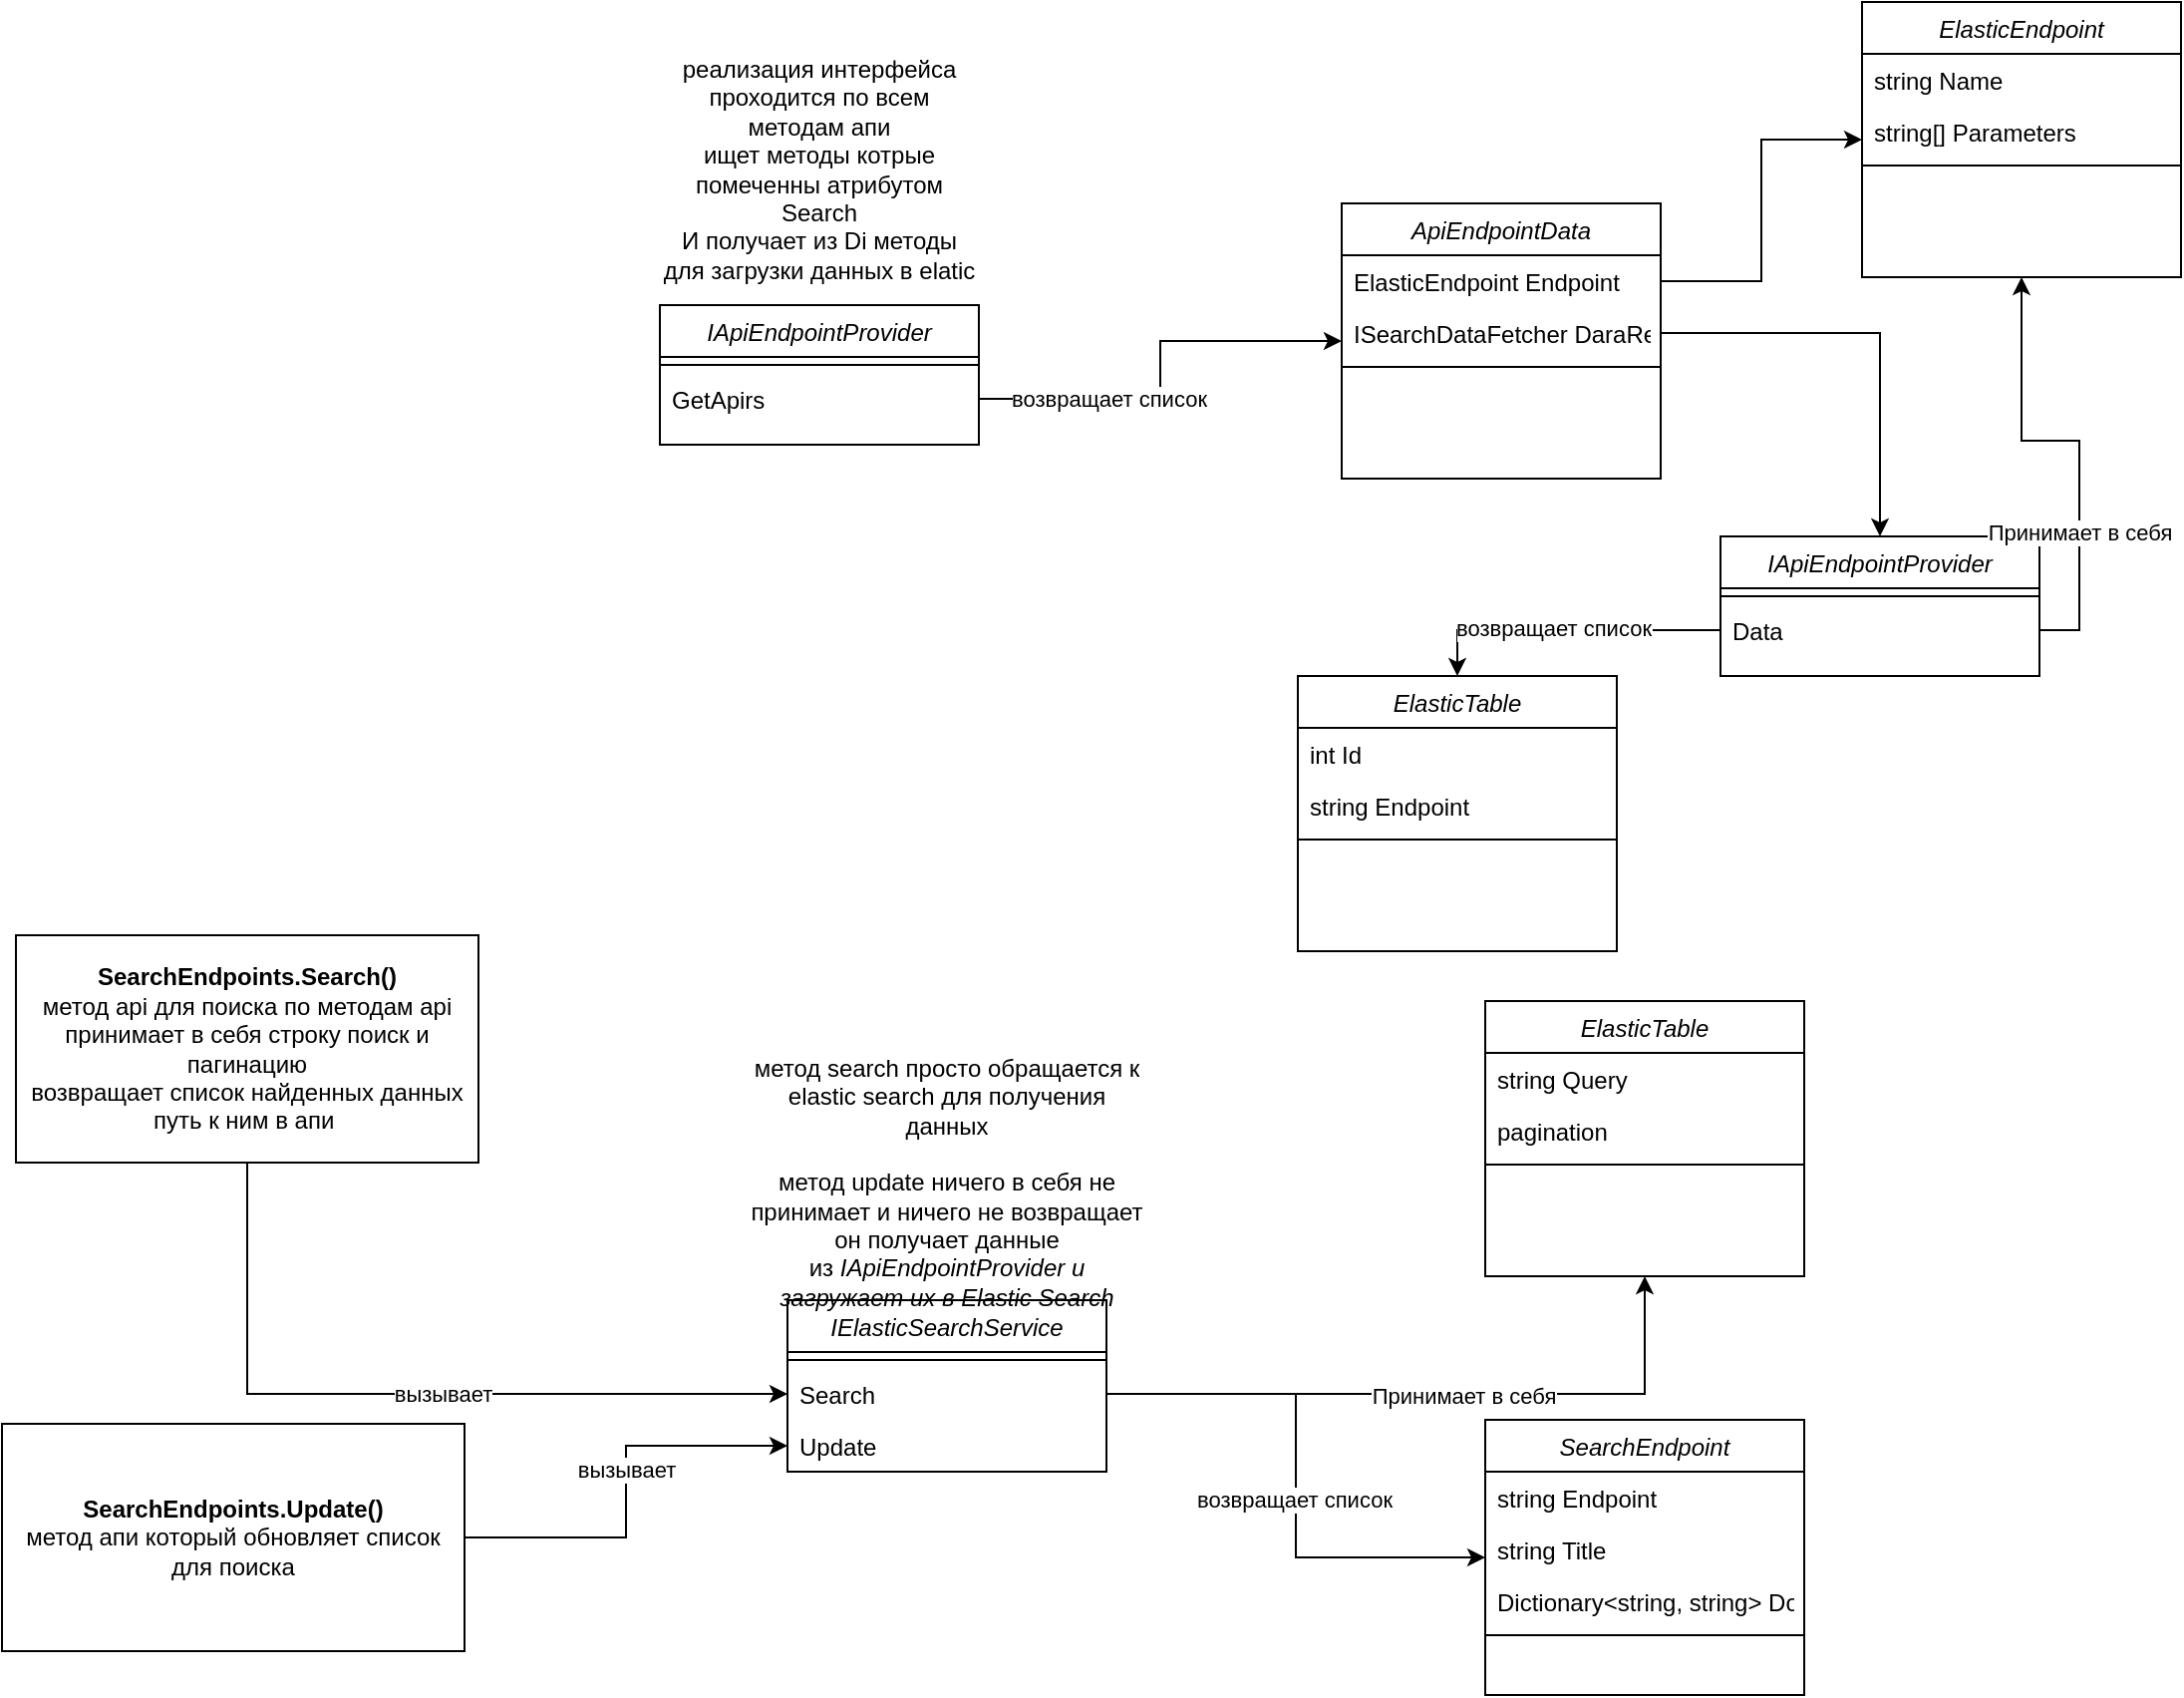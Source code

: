 <mxfile version="25.0.1">
  <diagram id="C5RBs43oDa-KdzZeNtuy" name="Page-1">
    <mxGraphModel dx="1772" dy="566" grid="0" gridSize="10" guides="1" tooltips="1" connect="1" arrows="1" fold="1" page="1" pageScale="1" pageWidth="827" pageHeight="1169" math="0" shadow="0">
      <root>
        <mxCell id="WIyWlLk6GJQsqaUBKTNV-0" />
        <mxCell id="WIyWlLk6GJQsqaUBKTNV-1" parent="WIyWlLk6GJQsqaUBKTNV-0" />
        <mxCell id="vAYTKrkjBmYyZUhOzSc0-0" value="IApiEndpointProvider" style="swimlane;fontStyle=2;align=center;verticalAlign=top;childLayout=stackLayout;horizontal=1;startSize=26;horizontalStack=0;resizeParent=1;resizeLast=0;collapsible=1;marginBottom=0;rounded=0;shadow=0;strokeWidth=1;" parent="WIyWlLk6GJQsqaUBKTNV-1" vertex="1">
          <mxGeometry x="32" y="191" width="160" height="70" as="geometry">
            <mxRectangle x="230" y="140" width="160" height="26" as="alternateBounds" />
          </mxGeometry>
        </mxCell>
        <mxCell id="vAYTKrkjBmYyZUhOzSc0-4" value="" style="line;html=1;strokeWidth=1;align=left;verticalAlign=middle;spacingTop=-1;spacingLeft=3;spacingRight=3;rotatable=0;labelPosition=right;points=[];portConstraint=eastwest;" parent="vAYTKrkjBmYyZUhOzSc0-0" vertex="1">
          <mxGeometry y="26" width="160" height="8" as="geometry" />
        </mxCell>
        <mxCell id="vAYTKrkjBmYyZUhOzSc0-5" value="GetApirs" style="text;align=left;verticalAlign=top;spacingLeft=4;spacingRight=4;overflow=hidden;rotatable=0;points=[[0,0.5],[1,0.5]];portConstraint=eastwest;" parent="vAYTKrkjBmYyZUhOzSc0-0" vertex="1">
          <mxGeometry y="34" width="160" height="26" as="geometry" />
        </mxCell>
        <mxCell id="vAYTKrkjBmYyZUhOzSc0-6" value="ApiEndpointData" style="swimlane;fontStyle=2;align=center;verticalAlign=top;childLayout=stackLayout;horizontal=1;startSize=26;horizontalStack=0;resizeParent=1;resizeLast=0;collapsible=1;marginBottom=0;rounded=0;shadow=0;strokeWidth=1;" parent="WIyWlLk6GJQsqaUBKTNV-1" vertex="1">
          <mxGeometry x="374" y="140" width="160" height="138" as="geometry">
            <mxRectangle x="230" y="140" width="160" height="26" as="alternateBounds" />
          </mxGeometry>
        </mxCell>
        <mxCell id="vAYTKrkjBmYyZUhOzSc0-7" value="ElasticEndpoint Endpoint" style="text;align=left;verticalAlign=top;spacingLeft=4;spacingRight=4;overflow=hidden;rotatable=0;points=[[0,0.5],[1,0.5]];portConstraint=eastwest;" parent="vAYTKrkjBmYyZUhOzSc0-6" vertex="1">
          <mxGeometry y="26" width="160" height="26" as="geometry" />
        </mxCell>
        <mxCell id="vAYTKrkjBmYyZUhOzSc0-8" value="ISearchDataFetcher DaraReader" style="text;align=left;verticalAlign=top;spacingLeft=4;spacingRight=4;overflow=hidden;rotatable=0;points=[[0,0.5],[1,0.5]];portConstraint=eastwest;rounded=0;shadow=0;html=0;" parent="vAYTKrkjBmYyZUhOzSc0-6" vertex="1">
          <mxGeometry y="52" width="160" height="26" as="geometry" />
        </mxCell>
        <mxCell id="vAYTKrkjBmYyZUhOzSc0-10" value="" style="line;html=1;strokeWidth=1;align=left;verticalAlign=middle;spacingTop=-1;spacingLeft=3;spacingRight=3;rotatable=0;labelPosition=right;points=[];portConstraint=eastwest;" parent="vAYTKrkjBmYyZUhOzSc0-6" vertex="1">
          <mxGeometry y="78" width="160" height="8" as="geometry" />
        </mxCell>
        <mxCell id="vAYTKrkjBmYyZUhOzSc0-12" style="rounded=0;orthogonalLoop=1;jettySize=auto;html=1;edgeStyle=orthogonalEdgeStyle;" parent="WIyWlLk6GJQsqaUBKTNV-1" source="vAYTKrkjBmYyZUhOzSc0-5" target="vAYTKrkjBmYyZUhOzSc0-6" edge="1">
          <mxGeometry relative="1" as="geometry" />
        </mxCell>
        <mxCell id="vAYTKrkjBmYyZUhOzSc0-13" value="возвращает список" style="edgeLabel;html=1;align=center;verticalAlign=middle;resizable=0;points=[];" parent="vAYTKrkjBmYyZUhOzSc0-12" vertex="1" connectable="0">
          <mxGeometry x="-0.389" relative="1" as="geometry">
            <mxPoint as="offset" />
          </mxGeometry>
        </mxCell>
        <mxCell id="vAYTKrkjBmYyZUhOzSc0-14" value="ElasticEndpoint" style="swimlane;fontStyle=2;align=center;verticalAlign=top;childLayout=stackLayout;horizontal=1;startSize=26;horizontalStack=0;resizeParent=1;resizeLast=0;collapsible=1;marginBottom=0;rounded=0;shadow=0;strokeWidth=1;" parent="WIyWlLk6GJQsqaUBKTNV-1" vertex="1">
          <mxGeometry x="635" y="39" width="160" height="138" as="geometry">
            <mxRectangle x="230" y="140" width="160" height="26" as="alternateBounds" />
          </mxGeometry>
        </mxCell>
        <mxCell id="vAYTKrkjBmYyZUhOzSc0-15" value="string Name" style="text;align=left;verticalAlign=top;spacingLeft=4;spacingRight=4;overflow=hidden;rotatable=0;points=[[0,0.5],[1,0.5]];portConstraint=eastwest;" parent="vAYTKrkjBmYyZUhOzSc0-14" vertex="1">
          <mxGeometry y="26" width="160" height="26" as="geometry" />
        </mxCell>
        <mxCell id="vAYTKrkjBmYyZUhOzSc0-16" value="string[] Parameters" style="text;align=left;verticalAlign=top;spacingLeft=4;spacingRight=4;overflow=hidden;rotatable=0;points=[[0,0.5],[1,0.5]];portConstraint=eastwest;rounded=0;shadow=0;html=0;" parent="vAYTKrkjBmYyZUhOzSc0-14" vertex="1">
          <mxGeometry y="52" width="160" height="26" as="geometry" />
        </mxCell>
        <mxCell id="vAYTKrkjBmYyZUhOzSc0-17" value="" style="line;html=1;strokeWidth=1;align=left;verticalAlign=middle;spacingTop=-1;spacingLeft=3;spacingRight=3;rotatable=0;labelPosition=right;points=[];portConstraint=eastwest;" parent="vAYTKrkjBmYyZUhOzSc0-14" vertex="1">
          <mxGeometry y="78" width="160" height="8" as="geometry" />
        </mxCell>
        <mxCell id="vAYTKrkjBmYyZUhOzSc0-18" style="rounded=0;orthogonalLoop=1;jettySize=auto;html=1;edgeStyle=orthogonalEdgeStyle;" parent="WIyWlLk6GJQsqaUBKTNV-1" source="vAYTKrkjBmYyZUhOzSc0-7" target="vAYTKrkjBmYyZUhOzSc0-14" edge="1">
          <mxGeometry relative="1" as="geometry" />
        </mxCell>
        <mxCell id="vAYTKrkjBmYyZUhOzSc0-25" value="" style="rounded=0;orthogonalLoop=1;jettySize=auto;html=1;edgeStyle=orthogonalEdgeStyle;" parent="WIyWlLk6GJQsqaUBKTNV-1" source="vAYTKrkjBmYyZUhOzSc0-8" target="vAYTKrkjBmYyZUhOzSc0-27" edge="1">
          <mxGeometry relative="1" as="geometry">
            <mxPoint x="677.08" y="231.966" as="targetPoint" />
          </mxGeometry>
        </mxCell>
        <mxCell id="vAYTKrkjBmYyZUhOzSc0-27" value="IApiEndpointProvider" style="swimlane;fontStyle=2;align=center;verticalAlign=top;childLayout=stackLayout;horizontal=1;startSize=26;horizontalStack=0;resizeParent=1;resizeLast=0;collapsible=1;marginBottom=0;rounded=0;shadow=0;strokeWidth=1;" parent="WIyWlLk6GJQsqaUBKTNV-1" vertex="1">
          <mxGeometry x="564" y="307" width="160" height="70" as="geometry">
            <mxRectangle x="230" y="140" width="160" height="26" as="alternateBounds" />
          </mxGeometry>
        </mxCell>
        <mxCell id="vAYTKrkjBmYyZUhOzSc0-28" value="" style="line;html=1;strokeWidth=1;align=left;verticalAlign=middle;spacingTop=-1;spacingLeft=3;spacingRight=3;rotatable=0;labelPosition=right;points=[];portConstraint=eastwest;" parent="vAYTKrkjBmYyZUhOzSc0-27" vertex="1">
          <mxGeometry y="26" width="160" height="8" as="geometry" />
        </mxCell>
        <mxCell id="vAYTKrkjBmYyZUhOzSc0-29" value="Data" style="text;align=left;verticalAlign=top;spacingLeft=4;spacingRight=4;overflow=hidden;rotatable=0;points=[[0,0.5],[1,0.5]];portConstraint=eastwest;" parent="vAYTKrkjBmYyZUhOzSc0-27" vertex="1">
          <mxGeometry y="34" width="160" height="26" as="geometry" />
        </mxCell>
        <mxCell id="vAYTKrkjBmYyZUhOzSc0-30" style="rounded=0;orthogonalLoop=1;jettySize=auto;html=1;entryX=0.5;entryY=1;entryDx=0;entryDy=0;edgeStyle=orthogonalEdgeStyle;" parent="WIyWlLk6GJQsqaUBKTNV-1" source="vAYTKrkjBmYyZUhOzSc0-29" target="vAYTKrkjBmYyZUhOzSc0-14" edge="1">
          <mxGeometry relative="1" as="geometry">
            <mxPoint x="219" y="327" as="sourcePoint" />
            <mxPoint x="426" y="371" as="targetPoint" />
          </mxGeometry>
        </mxCell>
        <mxCell id="vAYTKrkjBmYyZUhOzSc0-31" value="Принимает в себя" style="edgeLabel;html=1;align=center;verticalAlign=middle;resizable=0;points=[];" parent="vAYTKrkjBmYyZUhOzSc0-30" vertex="1" connectable="0">
          <mxGeometry x="-0.389" relative="1" as="geometry">
            <mxPoint as="offset" />
          </mxGeometry>
        </mxCell>
        <mxCell id="vAYTKrkjBmYyZUhOzSc0-32" value="ElasticTable" style="swimlane;fontStyle=2;align=center;verticalAlign=top;childLayout=stackLayout;horizontal=1;startSize=26;horizontalStack=0;resizeParent=1;resizeLast=0;collapsible=1;marginBottom=0;rounded=0;shadow=0;strokeWidth=1;" parent="WIyWlLk6GJQsqaUBKTNV-1" vertex="1">
          <mxGeometry x="352" y="377" width="160" height="138" as="geometry">
            <mxRectangle x="230" y="140" width="160" height="26" as="alternateBounds" />
          </mxGeometry>
        </mxCell>
        <mxCell id="vAYTKrkjBmYyZUhOzSc0-33" value="int Id" style="text;align=left;verticalAlign=top;spacingLeft=4;spacingRight=4;overflow=hidden;rotatable=0;points=[[0,0.5],[1,0.5]];portConstraint=eastwest;" parent="vAYTKrkjBmYyZUhOzSc0-32" vertex="1">
          <mxGeometry y="26" width="160" height="26" as="geometry" />
        </mxCell>
        <mxCell id="vAYTKrkjBmYyZUhOzSc0-34" value="string Endpoint" style="text;align=left;verticalAlign=top;spacingLeft=4;spacingRight=4;overflow=hidden;rotatable=0;points=[[0,0.5],[1,0.5]];portConstraint=eastwest;rounded=0;shadow=0;html=0;" parent="vAYTKrkjBmYyZUhOzSc0-32" vertex="1">
          <mxGeometry y="52" width="160" height="26" as="geometry" />
        </mxCell>
        <mxCell id="vAYTKrkjBmYyZUhOzSc0-35" value="" style="line;html=1;strokeWidth=1;align=left;verticalAlign=middle;spacingTop=-1;spacingLeft=3;spacingRight=3;rotatable=0;labelPosition=right;points=[];portConstraint=eastwest;" parent="vAYTKrkjBmYyZUhOzSc0-32" vertex="1">
          <mxGeometry y="78" width="160" height="8" as="geometry" />
        </mxCell>
        <mxCell id="vAYTKrkjBmYyZUhOzSc0-36" value="" style="rounded=0;orthogonalLoop=1;jettySize=auto;html=1;edgeStyle=orthogonalEdgeStyle;" parent="WIyWlLk6GJQsqaUBKTNV-1" source="vAYTKrkjBmYyZUhOzSc0-29" target="vAYTKrkjBmYyZUhOzSc0-32" edge="1">
          <mxGeometry relative="1" as="geometry">
            <mxPoint x="528" y="224" as="sourcePoint" />
            <mxPoint x="697" y="321" as="targetPoint" />
          </mxGeometry>
        </mxCell>
        <mxCell id="vAYTKrkjBmYyZUhOzSc0-37" value="возвращает список" style="edgeLabel;html=1;align=center;verticalAlign=middle;resizable=0;points=[];" parent="vAYTKrkjBmYyZUhOzSc0-36" vertex="1" connectable="0">
          <mxGeometry x="0.089" y="-1" relative="1" as="geometry">
            <mxPoint as="offset" />
          </mxGeometry>
        </mxCell>
        <mxCell id="vAYTKrkjBmYyZUhOzSc0-38" value="реализация интерфейса проходится по всем методам апи&lt;div&gt;ищет методы котрые помеченны атрибутом Search&lt;/div&gt;&lt;div&gt;И получает из Di методы для загрузки данных в elatic&lt;/div&gt;" style="text;html=1;align=center;verticalAlign=middle;whiteSpace=wrap;rounded=0;" parent="WIyWlLk6GJQsqaUBKTNV-1" vertex="1">
          <mxGeometry x="31" y="55" width="162" height="136" as="geometry" />
        </mxCell>
        <mxCell id="RMxTbMEIOaNRfbkhPK-I-1" value="&lt;div&gt;&lt;b&gt;SearchEndpoints.Search()&lt;/b&gt;&lt;/div&gt;&lt;div&gt;метод api для поиска по методам api&lt;/div&gt;&lt;div&gt;принимает в себя строку поиск и пагинацию&lt;/div&gt;&lt;div&gt;возвращает список найденных данных путь к ним в апи&amp;nbsp;&lt;/div&gt;" style="rounded=0;whiteSpace=wrap;html=1;" vertex="1" parent="WIyWlLk6GJQsqaUBKTNV-1">
          <mxGeometry x="-291" y="507" width="232" height="114" as="geometry" />
        </mxCell>
        <mxCell id="RMxTbMEIOaNRfbkhPK-I-2" value="IElasticSearchService" style="swimlane;fontStyle=2;align=center;verticalAlign=top;childLayout=stackLayout;horizontal=1;startSize=26;horizontalStack=0;resizeParent=1;resizeLast=0;collapsible=1;marginBottom=0;rounded=0;shadow=0;strokeWidth=1;" vertex="1" parent="WIyWlLk6GJQsqaUBKTNV-1">
          <mxGeometry x="96" y="690" width="160" height="86" as="geometry">
            <mxRectangle x="463" y="566" width="160" height="26" as="alternateBounds" />
          </mxGeometry>
        </mxCell>
        <mxCell id="RMxTbMEIOaNRfbkhPK-I-3" value="" style="line;html=1;strokeWidth=1;align=left;verticalAlign=middle;spacingTop=-1;spacingLeft=3;spacingRight=3;rotatable=0;labelPosition=right;points=[];portConstraint=eastwest;" vertex="1" parent="RMxTbMEIOaNRfbkhPK-I-2">
          <mxGeometry y="26" width="160" height="8" as="geometry" />
        </mxCell>
        <mxCell id="RMxTbMEIOaNRfbkhPK-I-4" value="Search" style="text;align=left;verticalAlign=top;spacingLeft=4;spacingRight=4;overflow=hidden;rotatable=0;points=[[0,0.5],[1,0.5]];portConstraint=eastwest;" vertex="1" parent="RMxTbMEIOaNRfbkhPK-I-2">
          <mxGeometry y="34" width="160" height="26" as="geometry" />
        </mxCell>
        <mxCell id="RMxTbMEIOaNRfbkhPK-I-7" value="Update" style="text;align=left;verticalAlign=top;spacingLeft=4;spacingRight=4;overflow=hidden;rotatable=0;points=[[0,0.5],[1,0.5]];portConstraint=eastwest;" vertex="1" parent="RMxTbMEIOaNRfbkhPK-I-2">
          <mxGeometry y="60" width="160" height="26" as="geometry" />
        </mxCell>
        <mxCell id="RMxTbMEIOaNRfbkhPK-I-5" value="" style="endArrow=classic;html=1;rounded=0;edgeStyle=orthogonalEdgeStyle;" edge="1" parent="WIyWlLk6GJQsqaUBKTNV-1" source="RMxTbMEIOaNRfbkhPK-I-1" target="RMxTbMEIOaNRfbkhPK-I-4">
          <mxGeometry width="50" height="50" relative="1" as="geometry">
            <mxPoint x="543" y="753" as="sourcePoint" />
            <mxPoint x="593" y="703" as="targetPoint" />
          </mxGeometry>
        </mxCell>
        <mxCell id="RMxTbMEIOaNRfbkhPK-I-6" value="вызывает" style="edgeLabel;html=1;align=center;verticalAlign=middle;resizable=0;points=[];" vertex="1" connectable="0" parent="RMxTbMEIOaNRfbkhPK-I-5">
          <mxGeometry x="0.105" relative="1" as="geometry">
            <mxPoint as="offset" />
          </mxGeometry>
        </mxCell>
        <mxCell id="RMxTbMEIOaNRfbkhPK-I-8" value="&lt;div&gt;&lt;b&gt;SearchEndpoints.Update()&lt;/b&gt;&lt;/div&gt;&lt;div&gt;метод апи который обновляет список для поиска&lt;/div&gt;" style="rounded=0;whiteSpace=wrap;html=1;" vertex="1" parent="WIyWlLk6GJQsqaUBKTNV-1">
          <mxGeometry x="-298" y="752" width="232" height="114" as="geometry" />
        </mxCell>
        <mxCell id="RMxTbMEIOaNRfbkhPK-I-9" value="" style="endArrow=classic;html=1;rounded=0;edgeStyle=orthogonalEdgeStyle;" edge="1" parent="WIyWlLk6GJQsqaUBKTNV-1" source="RMxTbMEIOaNRfbkhPK-I-8" target="RMxTbMEIOaNRfbkhPK-I-7">
          <mxGeometry width="50" height="50" relative="1" as="geometry">
            <mxPoint x="-165" y="631" as="sourcePoint" />
            <mxPoint x="126" y="700" as="targetPoint" />
          </mxGeometry>
        </mxCell>
        <mxCell id="RMxTbMEIOaNRfbkhPK-I-10" value="вызывает" style="edgeLabel;html=1;align=center;verticalAlign=middle;resizable=0;points=[];" vertex="1" connectable="0" parent="RMxTbMEIOaNRfbkhPK-I-9">
          <mxGeometry x="0.105" relative="1" as="geometry">
            <mxPoint as="offset" />
          </mxGeometry>
        </mxCell>
        <mxCell id="RMxTbMEIOaNRfbkhPK-I-11" value="метод search просто обращается к elastic search для получения данных&lt;div&gt;&lt;br&gt;&lt;/div&gt;&lt;div&gt;метод update ничего в себя не принимает и ничего не возвращает&lt;/div&gt;&lt;div&gt;он получает данные из&amp;nbsp;&lt;span style=&quot;font-style: italic; text-wrap-mode: nowrap; background-color: initial;&quot;&gt;IApiEndpointProvider и загружает их в Elastic Search&lt;/span&gt;&lt;/div&gt;" style="text;html=1;align=center;verticalAlign=middle;whiteSpace=wrap;rounded=0;" vertex="1" parent="WIyWlLk6GJQsqaUBKTNV-1">
          <mxGeometry x="75" y="571" width="202" height="119" as="geometry" />
        </mxCell>
        <mxCell id="RMxTbMEIOaNRfbkhPK-I-13" value="ElasticTable" style="swimlane;fontStyle=2;align=center;verticalAlign=top;childLayout=stackLayout;horizontal=1;startSize=26;horizontalStack=0;resizeParent=1;resizeLast=0;collapsible=1;marginBottom=0;rounded=0;shadow=0;strokeWidth=1;" vertex="1" parent="WIyWlLk6GJQsqaUBKTNV-1">
          <mxGeometry x="446" y="540" width="160" height="138" as="geometry">
            <mxRectangle x="230" y="140" width="160" height="26" as="alternateBounds" />
          </mxGeometry>
        </mxCell>
        <mxCell id="RMxTbMEIOaNRfbkhPK-I-14" value="string Query" style="text;align=left;verticalAlign=top;spacingLeft=4;spacingRight=4;overflow=hidden;rotatable=0;points=[[0,0.5],[1,0.5]];portConstraint=eastwest;" vertex="1" parent="RMxTbMEIOaNRfbkhPK-I-13">
          <mxGeometry y="26" width="160" height="26" as="geometry" />
        </mxCell>
        <mxCell id="RMxTbMEIOaNRfbkhPK-I-15" value="pagination" style="text;align=left;verticalAlign=top;spacingLeft=4;spacingRight=4;overflow=hidden;rotatable=0;points=[[0,0.5],[1,0.5]];portConstraint=eastwest;rounded=0;shadow=0;html=0;" vertex="1" parent="RMxTbMEIOaNRfbkhPK-I-13">
          <mxGeometry y="52" width="160" height="26" as="geometry" />
        </mxCell>
        <mxCell id="RMxTbMEIOaNRfbkhPK-I-16" value="" style="line;html=1;strokeWidth=1;align=left;verticalAlign=middle;spacingTop=-1;spacingLeft=3;spacingRight=3;rotatable=0;labelPosition=right;points=[];portConstraint=eastwest;" vertex="1" parent="RMxTbMEIOaNRfbkhPK-I-13">
          <mxGeometry y="78" width="160" height="8" as="geometry" />
        </mxCell>
        <mxCell id="RMxTbMEIOaNRfbkhPK-I-17" value="" style="rounded=0;orthogonalLoop=1;jettySize=auto;html=1;edgeStyle=orthogonalEdgeStyle;" edge="1" parent="WIyWlLk6GJQsqaUBKTNV-1" target="RMxTbMEIOaNRfbkhPK-I-13" source="RMxTbMEIOaNRfbkhPK-I-4">
          <mxGeometry relative="1" as="geometry">
            <mxPoint x="662" y="591" as="sourcePoint" />
            <mxPoint x="795" y="558" as="targetPoint" />
          </mxGeometry>
        </mxCell>
        <mxCell id="RMxTbMEIOaNRfbkhPK-I-18" value="Принимает в себя" style="edgeLabel;html=1;align=center;verticalAlign=middle;resizable=0;points=[];" vertex="1" connectable="0" parent="RMxTbMEIOaNRfbkhPK-I-17">
          <mxGeometry x="0.089" y="-1" relative="1" as="geometry">
            <mxPoint as="offset" />
          </mxGeometry>
        </mxCell>
        <mxCell id="RMxTbMEIOaNRfbkhPK-I-20" value="SearchEndpoint" style="swimlane;fontStyle=2;align=center;verticalAlign=top;childLayout=stackLayout;horizontal=1;startSize=26;horizontalStack=0;resizeParent=1;resizeLast=0;collapsible=1;marginBottom=0;rounded=0;shadow=0;strokeWidth=1;" vertex="1" parent="WIyWlLk6GJQsqaUBKTNV-1">
          <mxGeometry x="446" y="750" width="160" height="138" as="geometry">
            <mxRectangle x="230" y="140" width="160" height="26" as="alternateBounds" />
          </mxGeometry>
        </mxCell>
        <mxCell id="RMxTbMEIOaNRfbkhPK-I-21" value="string Endpoint" style="text;align=left;verticalAlign=top;spacingLeft=4;spacingRight=4;overflow=hidden;rotatable=0;points=[[0,0.5],[1,0.5]];portConstraint=eastwest;" vertex="1" parent="RMxTbMEIOaNRfbkhPK-I-20">
          <mxGeometry y="26" width="160" height="26" as="geometry" />
        </mxCell>
        <mxCell id="RMxTbMEIOaNRfbkhPK-I-22" value="string Title" style="text;align=left;verticalAlign=top;spacingLeft=4;spacingRight=4;overflow=hidden;rotatable=0;points=[[0,0.5],[1,0.5]];portConstraint=eastwest;rounded=0;shadow=0;html=0;" vertex="1" parent="RMxTbMEIOaNRfbkhPK-I-20">
          <mxGeometry y="52" width="160" height="26" as="geometry" />
        </mxCell>
        <mxCell id="RMxTbMEIOaNRfbkhPK-I-24" value="Dictionary&lt;string, string&gt; Document" style="text;align=left;verticalAlign=top;spacingLeft=4;spacingRight=4;overflow=hidden;rotatable=0;points=[[0,0.5],[1,0.5]];portConstraint=eastwest;rounded=0;shadow=0;html=0;" vertex="1" parent="RMxTbMEIOaNRfbkhPK-I-20">
          <mxGeometry y="78" width="160" height="26" as="geometry" />
        </mxCell>
        <mxCell id="RMxTbMEIOaNRfbkhPK-I-23" value="" style="line;html=1;strokeWidth=1;align=left;verticalAlign=middle;spacingTop=-1;spacingLeft=3;spacingRight=3;rotatable=0;labelPosition=right;points=[];portConstraint=eastwest;" vertex="1" parent="RMxTbMEIOaNRfbkhPK-I-20">
          <mxGeometry y="104" width="160" height="8" as="geometry" />
        </mxCell>
        <mxCell id="RMxTbMEIOaNRfbkhPK-I-25" value="" style="rounded=0;orthogonalLoop=1;jettySize=auto;html=1;edgeStyle=orthogonalEdgeStyle;" edge="1" parent="WIyWlLk6GJQsqaUBKTNV-1" source="RMxTbMEIOaNRfbkhPK-I-4" target="RMxTbMEIOaNRfbkhPK-I-20">
          <mxGeometry relative="1" as="geometry">
            <mxPoint x="286" y="700" as="sourcePoint" />
            <mxPoint x="460" y="693" as="targetPoint" />
          </mxGeometry>
        </mxCell>
        <mxCell id="RMxTbMEIOaNRfbkhPK-I-26" value="возвращает список" style="edgeLabel;html=1;align=center;verticalAlign=middle;resizable=0;points=[];" vertex="1" connectable="0" parent="RMxTbMEIOaNRfbkhPK-I-25">
          <mxGeometry x="0.089" y="-1" relative="1" as="geometry">
            <mxPoint as="offset" />
          </mxGeometry>
        </mxCell>
      </root>
    </mxGraphModel>
  </diagram>
</mxfile>
